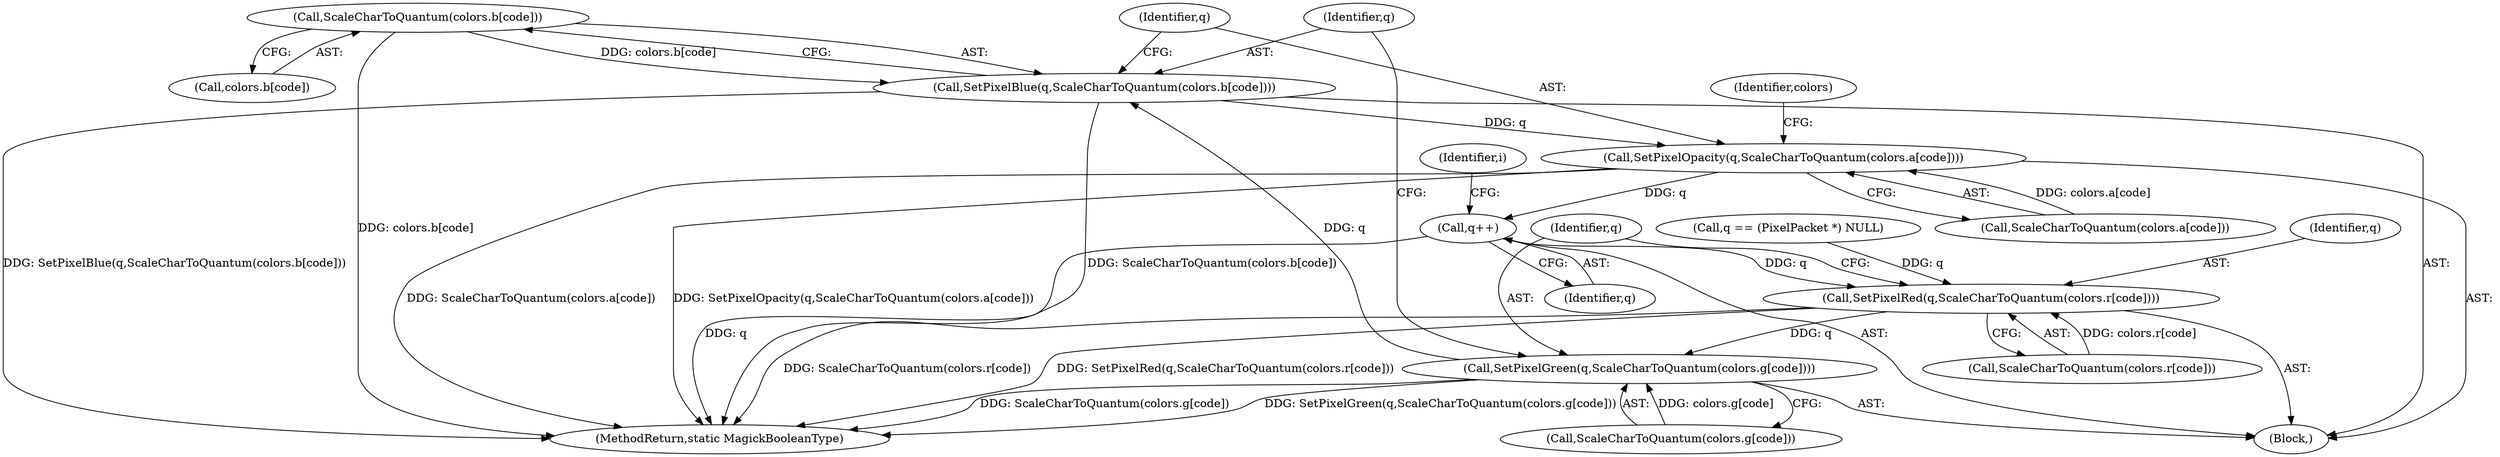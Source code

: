 digraph "0_ImageMagick_d7325bac173492b358417a0ad49fabad44447d52_0@array" {
"1000270" [label="(Call,ScaleCharToQuantum(colors.b[code]))"];
"1000268" [label="(Call,SetPixelBlue(q,ScaleCharToQuantum(colors.b[code])))"];
"1000276" [label="(Call,SetPixelOpacity(q,ScaleCharToQuantum(colors.a[code])))"];
"1000301" [label="(Call,q++)"];
"1000252" [label="(Call,SetPixelRed(q,ScaleCharToQuantum(colors.r[code])))"];
"1000260" [label="(Call,SetPixelGreen(q,ScaleCharToQuantum(colors.g[code])))"];
"1000317" [label="(MethodReturn,static MagickBooleanType)"];
"1000214" [label="(Identifier,i)"];
"1000236" [label="(Block,)"];
"1000254" [label="(Call,ScaleCharToQuantum(colors.r[code]))"];
"1000171" [label="(Call,q == (PixelPacket *) NULL)"];
"1000253" [label="(Identifier,q)"];
"1000278" [label="(Call,ScaleCharToQuantum(colors.a[code]))"];
"1000276" [label="(Call,SetPixelOpacity(q,ScaleCharToQuantum(colors.a[code])))"];
"1000288" [label="(Identifier,colors)"];
"1000260" [label="(Call,SetPixelGreen(q,ScaleCharToQuantum(colors.g[code])))"];
"1000269" [label="(Identifier,q)"];
"1000270" [label="(Call,ScaleCharToQuantum(colors.b[code]))"];
"1000271" [label="(Call,colors.b[code])"];
"1000268" [label="(Call,SetPixelBlue(q,ScaleCharToQuantum(colors.b[code])))"];
"1000302" [label="(Identifier,q)"];
"1000262" [label="(Call,ScaleCharToQuantum(colors.g[code]))"];
"1000252" [label="(Call,SetPixelRed(q,ScaleCharToQuantum(colors.r[code])))"];
"1000301" [label="(Call,q++)"];
"1000277" [label="(Identifier,q)"];
"1000261" [label="(Identifier,q)"];
"1000270" -> "1000268"  [label="AST: "];
"1000270" -> "1000271"  [label="CFG: "];
"1000271" -> "1000270"  [label="AST: "];
"1000268" -> "1000270"  [label="CFG: "];
"1000270" -> "1000317"  [label="DDG: colors.b[code]"];
"1000270" -> "1000268"  [label="DDG: colors.b[code]"];
"1000268" -> "1000236"  [label="AST: "];
"1000269" -> "1000268"  [label="AST: "];
"1000277" -> "1000268"  [label="CFG: "];
"1000268" -> "1000317"  [label="DDG: SetPixelBlue(q,ScaleCharToQuantum(colors.b[code]))"];
"1000268" -> "1000317"  [label="DDG: ScaleCharToQuantum(colors.b[code])"];
"1000260" -> "1000268"  [label="DDG: q"];
"1000268" -> "1000276"  [label="DDG: q"];
"1000276" -> "1000236"  [label="AST: "];
"1000276" -> "1000278"  [label="CFG: "];
"1000277" -> "1000276"  [label="AST: "];
"1000278" -> "1000276"  [label="AST: "];
"1000288" -> "1000276"  [label="CFG: "];
"1000276" -> "1000317"  [label="DDG: ScaleCharToQuantum(colors.a[code])"];
"1000276" -> "1000317"  [label="DDG: SetPixelOpacity(q,ScaleCharToQuantum(colors.a[code]))"];
"1000278" -> "1000276"  [label="DDG: colors.a[code]"];
"1000276" -> "1000301"  [label="DDG: q"];
"1000301" -> "1000236"  [label="AST: "];
"1000301" -> "1000302"  [label="CFG: "];
"1000302" -> "1000301"  [label="AST: "];
"1000214" -> "1000301"  [label="CFG: "];
"1000301" -> "1000317"  [label="DDG: q"];
"1000301" -> "1000252"  [label="DDG: q"];
"1000252" -> "1000236"  [label="AST: "];
"1000252" -> "1000254"  [label="CFG: "];
"1000253" -> "1000252"  [label="AST: "];
"1000254" -> "1000252"  [label="AST: "];
"1000261" -> "1000252"  [label="CFG: "];
"1000252" -> "1000317"  [label="DDG: ScaleCharToQuantum(colors.r[code])"];
"1000252" -> "1000317"  [label="DDG: SetPixelRed(q,ScaleCharToQuantum(colors.r[code]))"];
"1000171" -> "1000252"  [label="DDG: q"];
"1000254" -> "1000252"  [label="DDG: colors.r[code]"];
"1000252" -> "1000260"  [label="DDG: q"];
"1000260" -> "1000236"  [label="AST: "];
"1000260" -> "1000262"  [label="CFG: "];
"1000261" -> "1000260"  [label="AST: "];
"1000262" -> "1000260"  [label="AST: "];
"1000269" -> "1000260"  [label="CFG: "];
"1000260" -> "1000317"  [label="DDG: SetPixelGreen(q,ScaleCharToQuantum(colors.g[code]))"];
"1000260" -> "1000317"  [label="DDG: ScaleCharToQuantum(colors.g[code])"];
"1000262" -> "1000260"  [label="DDG: colors.g[code]"];
}
